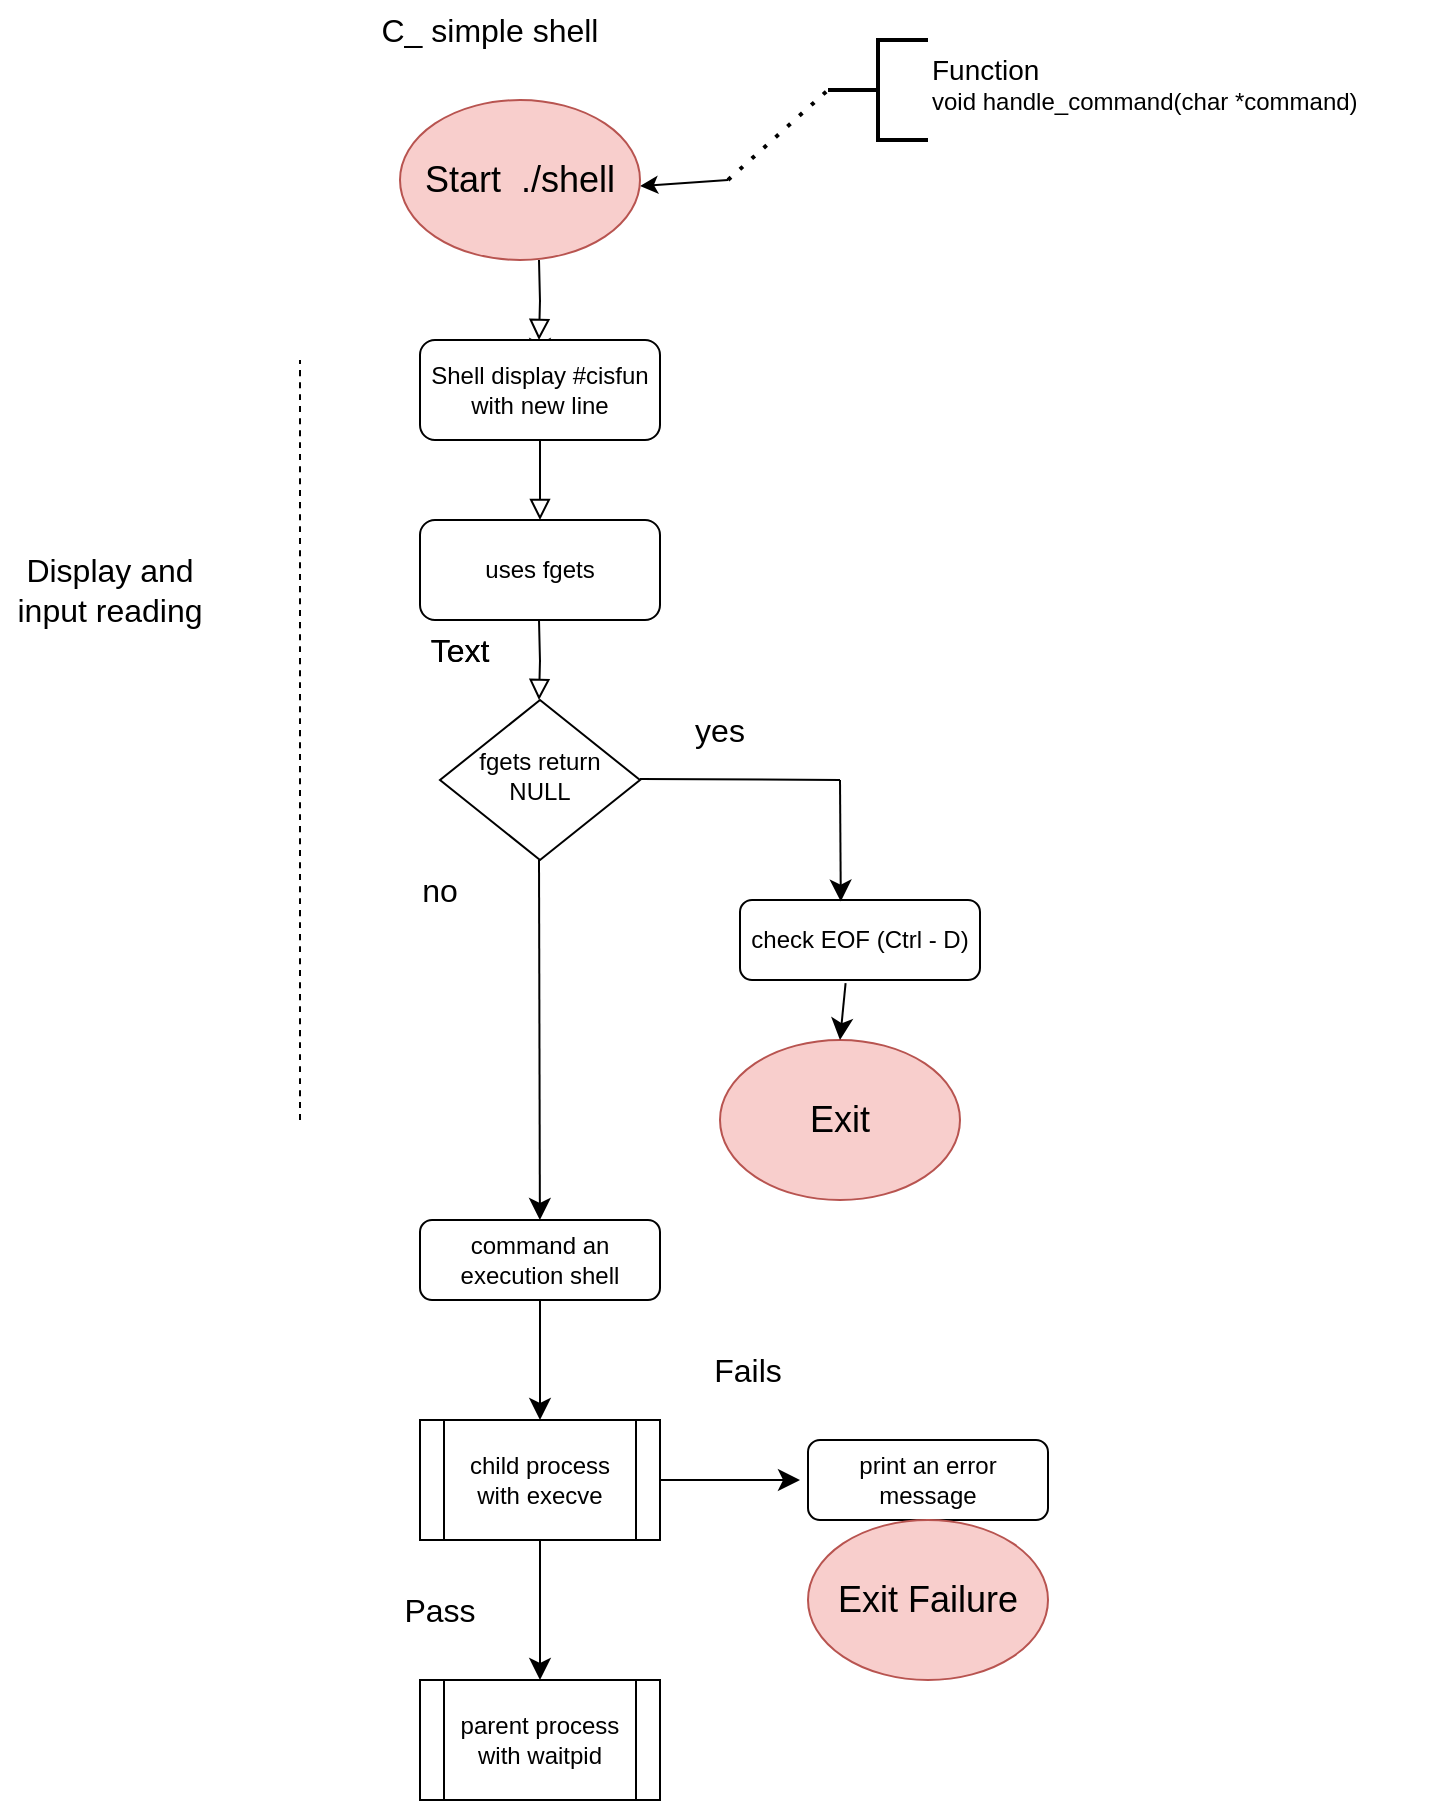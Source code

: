 <mxfile version="24.7.6">
  <diagram id="C5RBs43oDa-KdzZeNtuy" name="Page-1">
    <mxGraphModel grid="1" page="1" gridSize="10" guides="1" tooltips="1" connect="1" arrows="1" fold="1" pageScale="1" pageWidth="827" pageHeight="1169" math="0" shadow="0">
      <root>
        <mxCell id="WIyWlLk6GJQsqaUBKTNV-0" />
        <mxCell id="WIyWlLk6GJQsqaUBKTNV-1" parent="WIyWlLk6GJQsqaUBKTNV-0" />
        <mxCell id="WIyWlLk6GJQsqaUBKTNV-2" value="" style="rounded=0;html=1;jettySize=auto;orthogonalLoop=1;fontSize=11;endArrow=block;endFill=0;endSize=8;strokeWidth=1;shadow=0;labelBackgroundColor=none;edgeStyle=orthogonalEdgeStyle;" edge="1" parent="WIyWlLk6GJQsqaUBKTNV-1" source="WIyWlLk6GJQsqaUBKTNV-3">
          <mxGeometry relative="1" as="geometry">
            <mxPoint x="280" y="260" as="targetPoint" />
          </mxGeometry>
        </mxCell>
        <mxCell id="qFrh7JUDGqMsRSlOftAO-8" style="edgeStyle=none;curved=1;rounded=0;orthogonalLoop=1;jettySize=auto;html=1;fontSize=12;startSize=8;endSize=8;" edge="1" parent="WIyWlLk6GJQsqaUBKTNV-1" source="WIyWlLk6GJQsqaUBKTNV-3">
          <mxGeometry relative="1" as="geometry">
            <mxPoint x="280" y="180" as="targetPoint" />
          </mxGeometry>
        </mxCell>
        <mxCell id="WIyWlLk6GJQsqaUBKTNV-3" value="Shell display #cisfun with new line" style="rounded=1;whiteSpace=wrap;html=1;fontSize=12;glass=0;strokeWidth=1;shadow=0;" vertex="1" parent="WIyWlLk6GJQsqaUBKTNV-1">
          <mxGeometry x="220" y="170" width="120" height="50" as="geometry" />
        </mxCell>
        <mxCell id="WIyWlLk6GJQsqaUBKTNV-6" value="fgets return NULL" style="rhombus;whiteSpace=wrap;html=1;shadow=0;fontFamily=Helvetica;fontSize=12;align=center;strokeWidth=1;spacing=6;spacingTop=-4;" vertex="1" parent="WIyWlLk6GJQsqaUBKTNV-1">
          <mxGeometry x="230" y="350" width="100" height="80" as="geometry" />
        </mxCell>
        <mxCell id="WIyWlLk6GJQsqaUBKTNV-7" value="check EOF (Ctrl - D)" style="rounded=1;whiteSpace=wrap;html=1;fontSize=12;glass=0;strokeWidth=1;shadow=0;" vertex="1" parent="WIyWlLk6GJQsqaUBKTNV-1">
          <mxGeometry x="380" y="450" width="120" height="40" as="geometry" />
        </mxCell>
        <mxCell id="qFrh7JUDGqMsRSlOftAO-0" value="C_ simple shell" style="text;html=1;align=center;verticalAlign=middle;whiteSpace=wrap;rounded=0;fontSize=16;" vertex="1" parent="WIyWlLk6GJQsqaUBKTNV-1">
          <mxGeometry x="180" width="150" height="30" as="geometry" />
        </mxCell>
        <mxCell id="qFrh7JUDGqMsRSlOftAO-1" value="" style="strokeWidth=2;html=1;shape=mxgraph.flowchart.annotation_2;align=left;labelPosition=right;pointerEvents=1;" vertex="1" parent="WIyWlLk6GJQsqaUBKTNV-1">
          <mxGeometry x="424" y="20" width="50" height="50" as="geometry" />
        </mxCell>
        <mxCell id="qFrh7JUDGqMsRSlOftAO-2" value="" style="endArrow=none;dashed=1;html=1;dashPattern=1 3;strokeWidth=2;rounded=0;entryX=0;entryY=0.5;entryDx=0;entryDy=0;entryPerimeter=0;" edge="1" parent="WIyWlLk6GJQsqaUBKTNV-1" target="qFrh7JUDGqMsRSlOftAO-1">
          <mxGeometry width="50" height="50" relative="1" as="geometry">
            <mxPoint x="374" y="90" as="sourcePoint" />
            <mxPoint x="424" y="40" as="targetPoint" />
          </mxGeometry>
        </mxCell>
        <mxCell id="qFrh7JUDGqMsRSlOftAO-3" value="" style="endArrow=classic;html=1;rounded=0;entryX=0.97;entryY=0.41;entryDx=0;entryDy=0;entryPerimeter=0;" edge="1" parent="WIyWlLk6GJQsqaUBKTNV-1">
          <mxGeometry width="50" height="50" relative="1" as="geometry">
            <mxPoint x="374" y="90" as="sourcePoint" />
            <mxPoint x="330" y="93" as="targetPoint" />
          </mxGeometry>
        </mxCell>
        <mxCell id="qFrh7JUDGqMsRSlOftAO-4" value="&lt;font style=&quot;font-size: 14px;&quot;&gt;Function&lt;/font&gt;&lt;div&gt;&lt;span class=&quot;hljs-type&quot;&gt;void&lt;/span&gt; &lt;span class=&quot;hljs-title function_&quot;&gt;handle_command&lt;/span&gt;&lt;span class=&quot;hljs-params&quot;&gt;(&lt;span class=&quot;hljs-type&quot;&gt;char&lt;/span&gt; *command)&lt;/span&gt;&lt;br&gt;&lt;/div&gt;" style="text;whiteSpace=wrap;html=1;" vertex="1" parent="WIyWlLk6GJQsqaUBKTNV-1">
          <mxGeometry x="474" y="20" width="256" height="40" as="geometry" />
        </mxCell>
        <mxCell id="qFrh7JUDGqMsRSlOftAO-6" value="&lt;font style=&quot;font-size: 18px;&quot;&gt;Start&amp;nbsp; ./shell&lt;/font&gt;" style="ellipse;whiteSpace=wrap;html=1;fillColor=#f8cecc;strokeColor=#b85450;" vertex="1" parent="WIyWlLk6GJQsqaUBKTNV-1">
          <mxGeometry x="210" y="50" width="120" height="80" as="geometry" />
        </mxCell>
        <mxCell id="qFrh7JUDGqMsRSlOftAO-7" value="" style="rounded=0;html=1;jettySize=auto;orthogonalLoop=1;fontSize=11;endArrow=block;endFill=0;endSize=8;strokeWidth=1;shadow=0;labelBackgroundColor=none;edgeStyle=orthogonalEdgeStyle;" edge="1" parent="WIyWlLk6GJQsqaUBKTNV-1">
          <mxGeometry relative="1" as="geometry">
            <mxPoint x="279.5" y="130" as="sourcePoint" />
            <mxPoint x="279.5" y="170" as="targetPoint" />
          </mxGeometry>
        </mxCell>
        <mxCell id="qFrh7JUDGqMsRSlOftAO-9" value="" style="rounded=0;html=1;jettySize=auto;orthogonalLoop=1;fontSize=11;endArrow=block;endFill=0;endSize=8;strokeWidth=1;shadow=0;labelBackgroundColor=none;edgeStyle=orthogonalEdgeStyle;" edge="1" parent="WIyWlLk6GJQsqaUBKTNV-1">
          <mxGeometry relative="1" as="geometry">
            <mxPoint x="279.5" y="310" as="sourcePoint" />
            <mxPoint x="279.5" y="350" as="targetPoint" />
          </mxGeometry>
        </mxCell>
        <mxCell id="qFrh7JUDGqMsRSlOftAO-10" value="uses fgets" style="rounded=1;whiteSpace=wrap;html=1;fontSize=12;glass=0;strokeWidth=1;shadow=0;" vertex="1" parent="WIyWlLk6GJQsqaUBKTNV-1">
          <mxGeometry x="220" y="260" width="120" height="50" as="geometry" />
        </mxCell>
        <mxCell id="qFrh7JUDGqMsRSlOftAO-13" value="" style="endArrow=classic;html=1;rounded=0;fontSize=12;startSize=8;endSize=8;curved=1;" edge="1" parent="WIyWlLk6GJQsqaUBKTNV-1" target="qFrh7JUDGqMsRSlOftAO-18">
          <mxGeometry width="50" height="50" relative="1" as="geometry">
            <mxPoint x="279.5" y="430" as="sourcePoint" />
            <mxPoint x="279.5" y="490" as="targetPoint" />
          </mxGeometry>
        </mxCell>
        <mxCell id="qFrh7JUDGqMsRSlOftAO-14" value="" style="endArrow=none;html=1;rounded=0;fontSize=12;startSize=8;endSize=8;curved=1;" edge="1" parent="WIyWlLk6GJQsqaUBKTNV-1">
          <mxGeometry width="50" height="50" relative="1" as="geometry">
            <mxPoint x="330" y="389.5" as="sourcePoint" />
            <mxPoint x="430" y="390" as="targetPoint" />
          </mxGeometry>
        </mxCell>
        <mxCell id="qFrh7JUDGqMsRSlOftAO-15" value="" style="endArrow=classic;html=1;rounded=0;fontSize=12;startSize=8;endSize=8;curved=1;entryX=0.42;entryY=0.02;entryDx=0;entryDy=0;entryPerimeter=0;" edge="1" parent="WIyWlLk6GJQsqaUBKTNV-1" target="WIyWlLk6GJQsqaUBKTNV-7">
          <mxGeometry width="50" height="50" relative="1" as="geometry">
            <mxPoint x="430" y="390" as="sourcePoint" />
            <mxPoint x="390" y="450" as="targetPoint" />
          </mxGeometry>
        </mxCell>
        <mxCell id="qFrh7JUDGqMsRSlOftAO-16" value="yes" style="text;html=1;align=center;verticalAlign=middle;whiteSpace=wrap;rounded=0;fontSize=16;" vertex="1" parent="WIyWlLk6GJQsqaUBKTNV-1">
          <mxGeometry x="340" y="350" width="60" height="30" as="geometry" />
        </mxCell>
        <mxCell id="qFrh7JUDGqMsRSlOftAO-17" value="no" style="text;html=1;align=center;verticalAlign=middle;whiteSpace=wrap;rounded=0;fontSize=16;" vertex="1" parent="WIyWlLk6GJQsqaUBKTNV-1">
          <mxGeometry x="200" y="430" width="60" height="30" as="geometry" />
        </mxCell>
        <mxCell id="qFrh7JUDGqMsRSlOftAO-18" value="command an execution shell" style="rounded=1;whiteSpace=wrap;html=1;fontSize=12;glass=0;strokeWidth=1;shadow=0;" vertex="1" parent="WIyWlLk6GJQsqaUBKTNV-1">
          <mxGeometry x="220" y="610" width="120" height="40" as="geometry" />
        </mxCell>
        <mxCell id="qFrh7JUDGqMsRSlOftAO-19" value="&lt;font style=&quot;font-size: 18px;&quot;&gt;Exit&lt;/font&gt;" style="ellipse;whiteSpace=wrap;html=1;fillColor=#f8cecc;strokeColor=#b85450;" vertex="1" parent="WIyWlLk6GJQsqaUBKTNV-1">
          <mxGeometry x="370" y="520" width="120" height="80" as="geometry" />
        </mxCell>
        <mxCell id="qFrh7JUDGqMsRSlOftAO-20" value="" style="endArrow=classic;html=1;rounded=0;fontSize=12;startSize=8;endSize=8;curved=1;exitX=0.44;exitY=1.04;exitDx=0;exitDy=0;exitPerimeter=0;entryX=0.5;entryY=0;entryDx=0;entryDy=0;" edge="1" parent="WIyWlLk6GJQsqaUBKTNV-1" source="WIyWlLk6GJQsqaUBKTNV-7" target="qFrh7JUDGqMsRSlOftAO-19">
          <mxGeometry width="50" height="50" relative="1" as="geometry">
            <mxPoint x="360" y="610" as="sourcePoint" />
            <mxPoint x="410" y="560" as="targetPoint" />
          </mxGeometry>
        </mxCell>
        <mxCell id="qFrh7JUDGqMsRSlOftAO-21" value="" style="endArrow=none;dashed=1;html=1;rounded=0;fontSize=12;startSize=8;endSize=8;curved=1;" edge="1" parent="WIyWlLk6GJQsqaUBKTNV-1">
          <mxGeometry width="50" height="50" relative="1" as="geometry">
            <mxPoint x="160" y="560" as="sourcePoint" />
            <mxPoint x="160" y="180" as="targetPoint" />
          </mxGeometry>
        </mxCell>
        <mxCell id="qFrh7JUDGqMsRSlOftAO-22" value="Text" style="text;html=1;align=center;verticalAlign=middle;whiteSpace=wrap;rounded=0;fontSize=16;" vertex="1" parent="WIyWlLk6GJQsqaUBKTNV-1">
          <mxGeometry x="210" y="310" width="60" height="30" as="geometry" />
        </mxCell>
        <mxCell id="qFrh7JUDGqMsRSlOftAO-23" value="Text" style="text;html=1;align=center;verticalAlign=middle;whiteSpace=wrap;rounded=0;fontSize=16;" vertex="1" parent="WIyWlLk6GJQsqaUBKTNV-1">
          <mxGeometry x="210" y="310" width="60" height="30" as="geometry" />
        </mxCell>
        <mxCell id="qFrh7JUDGqMsRSlOftAO-24" value="Display and input reading" style="text;html=1;align=center;verticalAlign=middle;whiteSpace=wrap;rounded=0;fontSize=16;" vertex="1" parent="WIyWlLk6GJQsqaUBKTNV-1">
          <mxGeometry x="10" y="280" width="110" height="30" as="geometry" />
        </mxCell>
        <mxCell id="qFrh7JUDGqMsRSlOftAO-25" value="child process with execve" style="shape=process;whiteSpace=wrap;html=1;backgroundOutline=1;" vertex="1" parent="WIyWlLk6GJQsqaUBKTNV-1">
          <mxGeometry x="220" y="710" width="120" height="60" as="geometry" />
        </mxCell>
        <mxCell id="qFrh7JUDGqMsRSlOftAO-26" value="" style="endArrow=classic;html=1;rounded=0;fontSize=12;startSize=8;endSize=8;curved=1;entryX=0.5;entryY=0;entryDx=0;entryDy=0;exitX=0.5;exitY=1;exitDx=0;exitDy=0;" edge="1" parent="WIyWlLk6GJQsqaUBKTNV-1" source="qFrh7JUDGqMsRSlOftAO-18" target="qFrh7JUDGqMsRSlOftAO-25">
          <mxGeometry width="50" height="50" relative="1" as="geometry">
            <mxPoint x="290" y="610" as="sourcePoint" />
            <mxPoint x="340" y="560" as="targetPoint" />
          </mxGeometry>
        </mxCell>
        <mxCell id="qFrh7JUDGqMsRSlOftAO-27" value="" style="endArrow=classic;html=1;rounded=0;fontSize=12;startSize=8;endSize=8;curved=1;exitX=1;exitY=0.5;exitDx=0;exitDy=0;" edge="1" parent="WIyWlLk6GJQsqaUBKTNV-1" source="qFrh7JUDGqMsRSlOftAO-25">
          <mxGeometry width="50" height="50" relative="1" as="geometry">
            <mxPoint x="330" y="780" as="sourcePoint" />
            <mxPoint x="410" y="740" as="targetPoint" />
          </mxGeometry>
        </mxCell>
        <mxCell id="qFrh7JUDGqMsRSlOftAO-28" value="print an error message" style="rounded=1;whiteSpace=wrap;html=1;fontSize=12;glass=0;strokeWidth=1;shadow=0;" vertex="1" parent="WIyWlLk6GJQsqaUBKTNV-1">
          <mxGeometry x="414" y="720" width="120" height="40" as="geometry" />
        </mxCell>
        <mxCell id="qFrh7JUDGqMsRSlOftAO-29" value="Fails" style="text;html=1;align=center;verticalAlign=middle;whiteSpace=wrap;rounded=0;fontSize=16;" vertex="1" parent="WIyWlLk6GJQsqaUBKTNV-1">
          <mxGeometry x="354" y="670" width="60" height="30" as="geometry" />
        </mxCell>
        <mxCell id="qFrh7JUDGqMsRSlOftAO-30" value="Pass" style="text;html=1;align=center;verticalAlign=middle;whiteSpace=wrap;rounded=0;fontSize=16;" vertex="1" parent="WIyWlLk6GJQsqaUBKTNV-1">
          <mxGeometry x="200" y="790" width="60" height="30" as="geometry" />
        </mxCell>
        <mxCell id="qFrh7JUDGqMsRSlOftAO-31" value="parent process with waitpid" style="shape=process;whiteSpace=wrap;html=1;backgroundOutline=1;" vertex="1" parent="WIyWlLk6GJQsqaUBKTNV-1">
          <mxGeometry x="220" y="840" width="120" height="60" as="geometry" />
        </mxCell>
        <mxCell id="qFrh7JUDGqMsRSlOftAO-32" value="" style="endArrow=classic;html=1;rounded=0;fontSize=12;startSize=8;endSize=8;curved=1;entryX=0.5;entryY=0;entryDx=0;entryDy=0;" edge="1" parent="WIyWlLk6GJQsqaUBKTNV-1" target="qFrh7JUDGqMsRSlOftAO-31">
          <mxGeometry width="50" height="50" relative="1" as="geometry">
            <mxPoint x="280" y="770" as="sourcePoint" />
            <mxPoint x="480" y="640" as="targetPoint" />
          </mxGeometry>
        </mxCell>
        <mxCell id="qFrh7JUDGqMsRSlOftAO-33" value="&lt;font style=&quot;font-size: 18px;&quot;&gt;Exit Failure&lt;/font&gt;" style="ellipse;whiteSpace=wrap;html=1;fillColor=#f8cecc;strokeColor=#b85450;" vertex="1" parent="WIyWlLk6GJQsqaUBKTNV-1">
          <mxGeometry x="414" y="760" width="120" height="80" as="geometry" />
        </mxCell>
      </root>
    </mxGraphModel>
  </diagram>
</mxfile>
